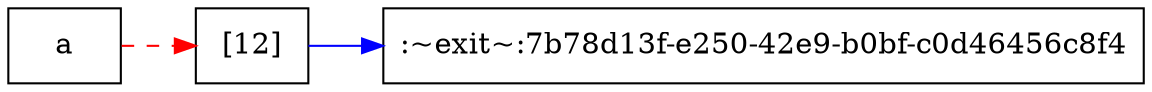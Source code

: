 digraph G {
  rankdir=LR;
  "a" [shape=box];
  "a" -> "[12]" [style=dashed color=red];
  "[12]" [shape=box];
  "[12]" -> ":~exit~:7b78d13f-e250-42e9-b0bf-c0d46456c8f4" [color=blue];
  ":~exit~:7b78d13f-e250-42e9-b0bf-c0d46456c8f4" [shape=box];
}
